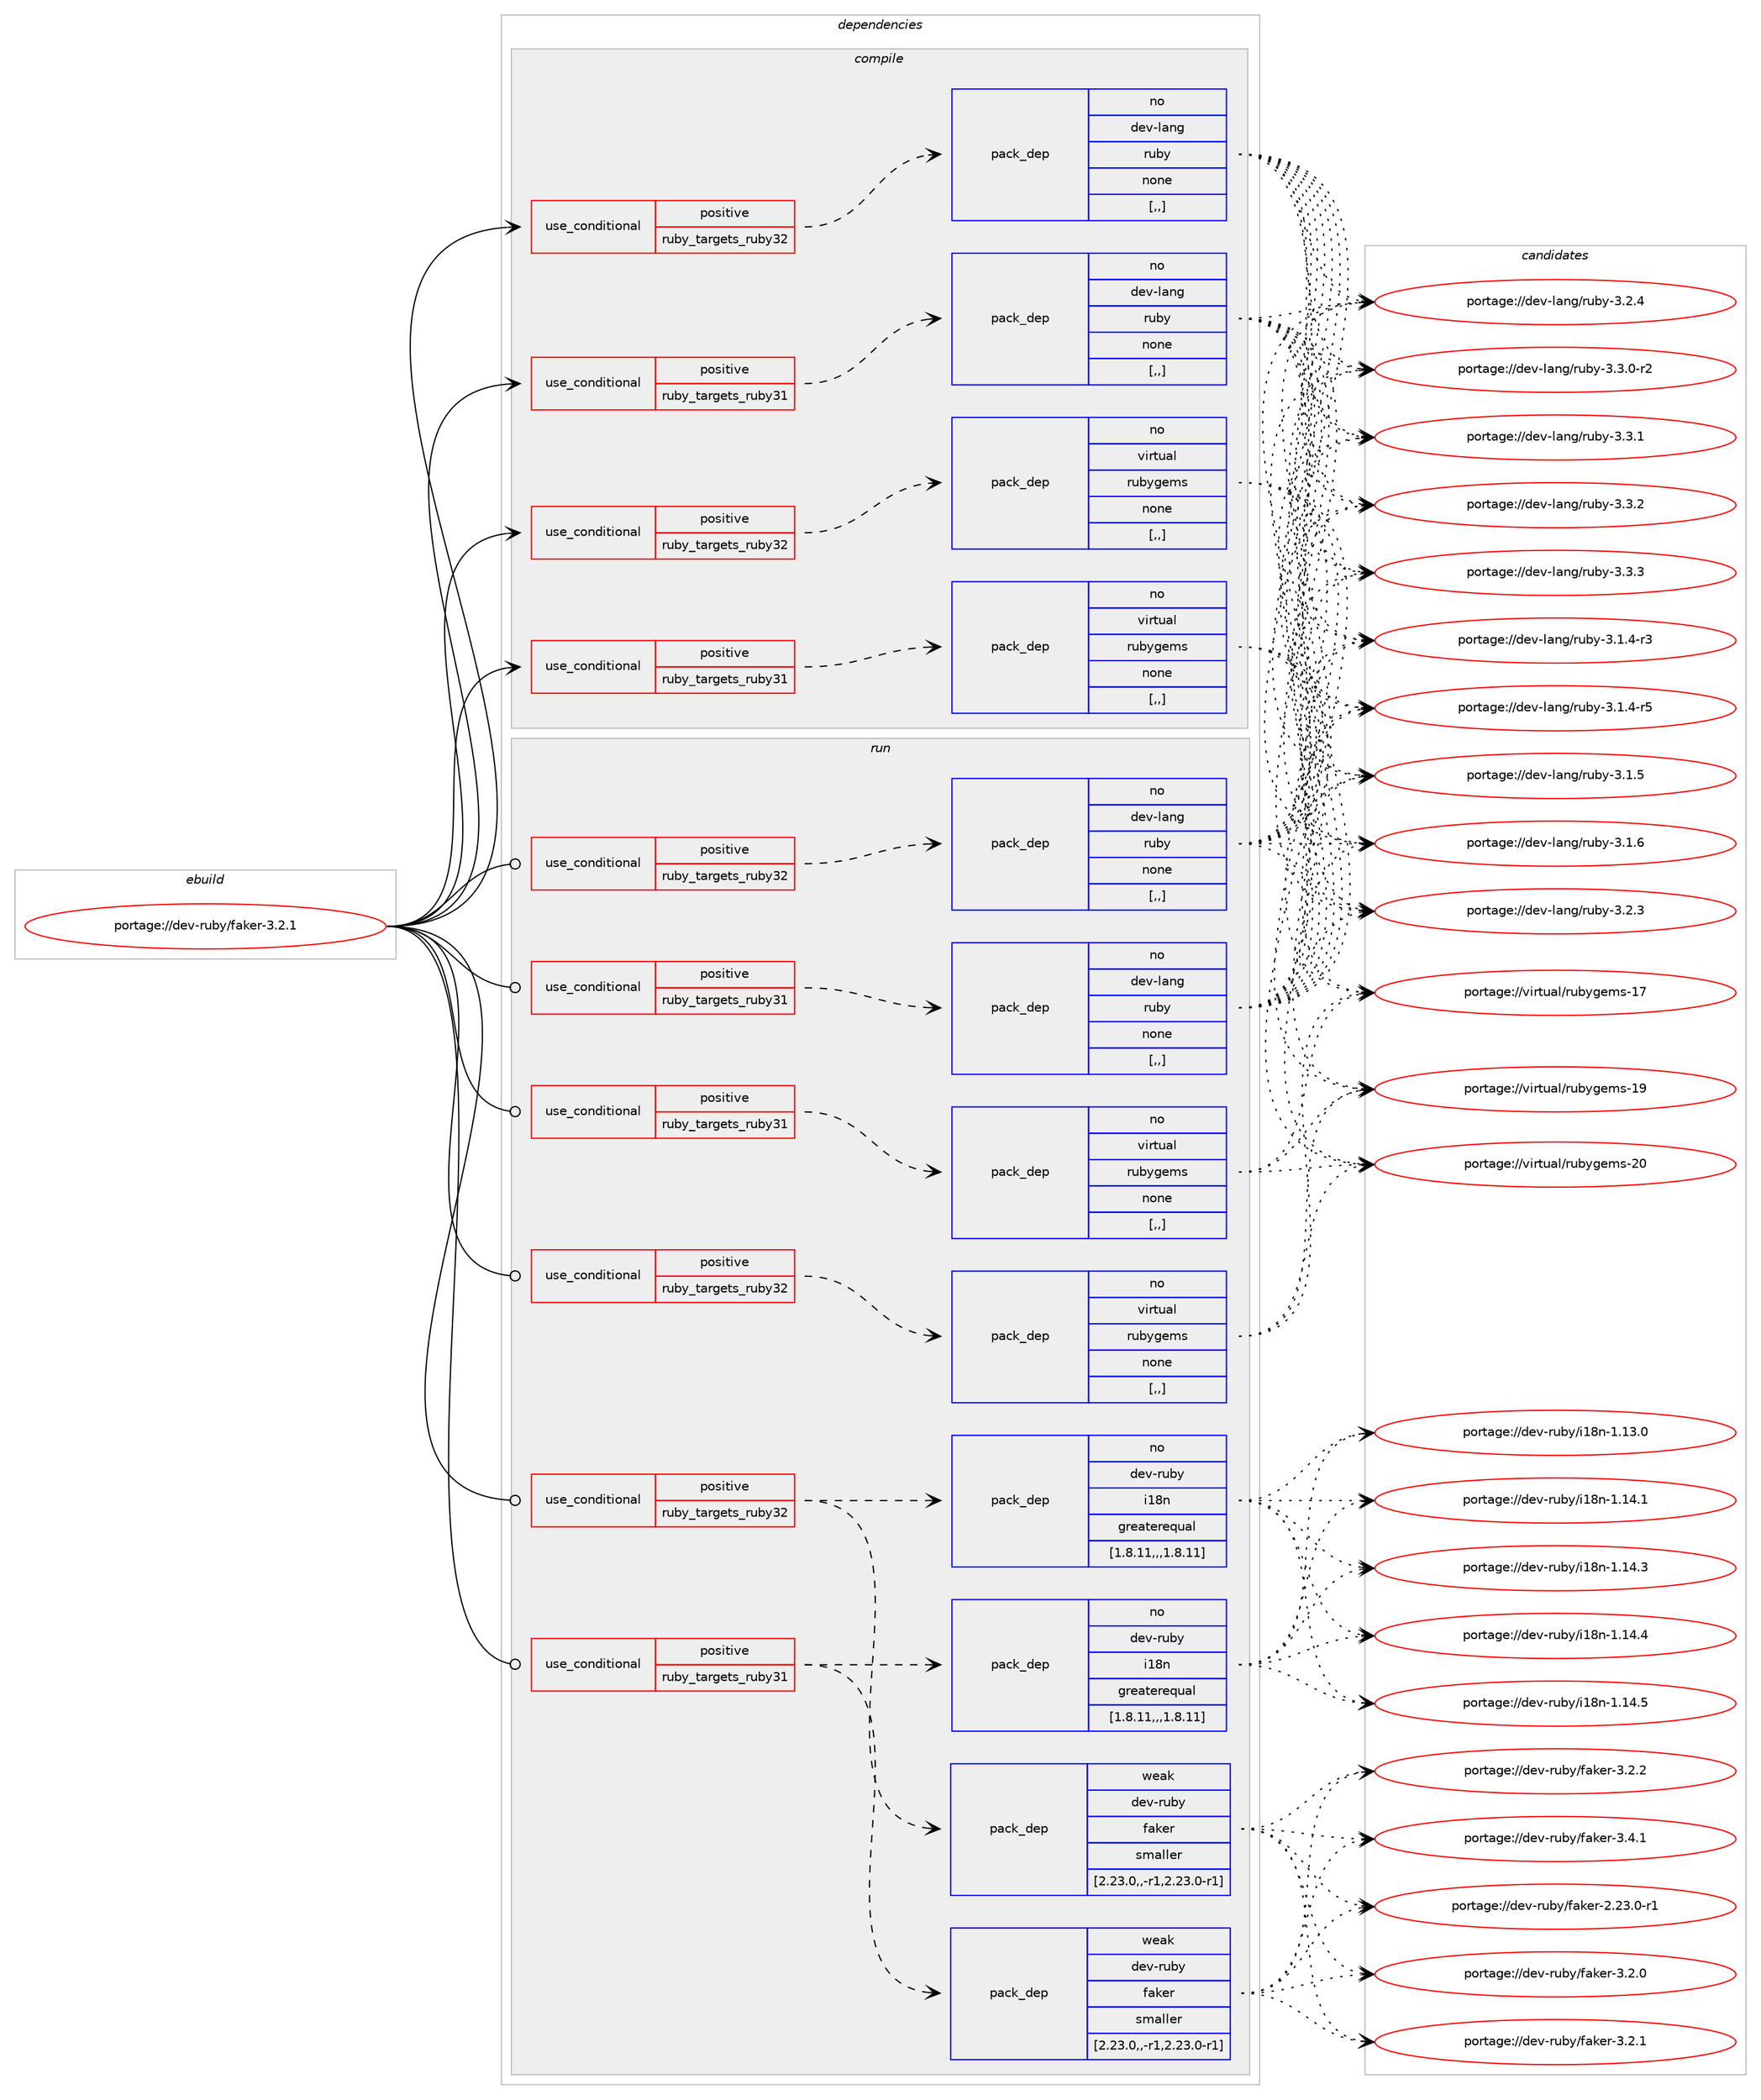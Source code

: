 digraph prolog {

# *************
# Graph options
# *************

newrank=true;
concentrate=true;
compound=true;
graph [rankdir=LR,fontname=Helvetica,fontsize=10,ranksep=1.5];#, ranksep=2.5, nodesep=0.2];
edge  [arrowhead=vee];
node  [fontname=Helvetica,fontsize=10];

# **********
# The ebuild
# **********

subgraph cluster_leftcol {
color=gray;
rank=same;
label=<<i>ebuild</i>>;
id [label="portage://dev-ruby/faker-3.2.1", color=red, width=4, href="../dev-ruby/faker-3.2.1.svg"];
}

# ****************
# The dependencies
# ****************

subgraph cluster_midcol {
color=gray;
label=<<i>dependencies</i>>;
subgraph cluster_compile {
fillcolor="#eeeeee";
style=filled;
label=<<i>compile</i>>;
subgraph cond46274 {
dependency179422 [label=<<TABLE BORDER="0" CELLBORDER="1" CELLSPACING="0" CELLPADDING="4"><TR><TD ROWSPAN="3" CELLPADDING="10">use_conditional</TD></TR><TR><TD>positive</TD></TR><TR><TD>ruby_targets_ruby31</TD></TR></TABLE>>, shape=none, color=red];
subgraph pack131865 {
dependency179423 [label=<<TABLE BORDER="0" CELLBORDER="1" CELLSPACING="0" CELLPADDING="4" WIDTH="220"><TR><TD ROWSPAN="6" CELLPADDING="30">pack_dep</TD></TR><TR><TD WIDTH="110">no</TD></TR><TR><TD>dev-lang</TD></TR><TR><TD>ruby</TD></TR><TR><TD>none</TD></TR><TR><TD>[,,]</TD></TR></TABLE>>, shape=none, color=blue];
}
dependency179422:e -> dependency179423:w [weight=20,style="dashed",arrowhead="vee"];
}
id:e -> dependency179422:w [weight=20,style="solid",arrowhead="vee"];
subgraph cond46275 {
dependency179424 [label=<<TABLE BORDER="0" CELLBORDER="1" CELLSPACING="0" CELLPADDING="4"><TR><TD ROWSPAN="3" CELLPADDING="10">use_conditional</TD></TR><TR><TD>positive</TD></TR><TR><TD>ruby_targets_ruby31</TD></TR></TABLE>>, shape=none, color=red];
subgraph pack131866 {
dependency179425 [label=<<TABLE BORDER="0" CELLBORDER="1" CELLSPACING="0" CELLPADDING="4" WIDTH="220"><TR><TD ROWSPAN="6" CELLPADDING="30">pack_dep</TD></TR><TR><TD WIDTH="110">no</TD></TR><TR><TD>virtual</TD></TR><TR><TD>rubygems</TD></TR><TR><TD>none</TD></TR><TR><TD>[,,]</TD></TR></TABLE>>, shape=none, color=blue];
}
dependency179424:e -> dependency179425:w [weight=20,style="dashed",arrowhead="vee"];
}
id:e -> dependency179424:w [weight=20,style="solid",arrowhead="vee"];
subgraph cond46276 {
dependency179426 [label=<<TABLE BORDER="0" CELLBORDER="1" CELLSPACING="0" CELLPADDING="4"><TR><TD ROWSPAN="3" CELLPADDING="10">use_conditional</TD></TR><TR><TD>positive</TD></TR><TR><TD>ruby_targets_ruby32</TD></TR></TABLE>>, shape=none, color=red];
subgraph pack131867 {
dependency179427 [label=<<TABLE BORDER="0" CELLBORDER="1" CELLSPACING="0" CELLPADDING="4" WIDTH="220"><TR><TD ROWSPAN="6" CELLPADDING="30">pack_dep</TD></TR><TR><TD WIDTH="110">no</TD></TR><TR><TD>dev-lang</TD></TR><TR><TD>ruby</TD></TR><TR><TD>none</TD></TR><TR><TD>[,,]</TD></TR></TABLE>>, shape=none, color=blue];
}
dependency179426:e -> dependency179427:w [weight=20,style="dashed",arrowhead="vee"];
}
id:e -> dependency179426:w [weight=20,style="solid",arrowhead="vee"];
subgraph cond46277 {
dependency179428 [label=<<TABLE BORDER="0" CELLBORDER="1" CELLSPACING="0" CELLPADDING="4"><TR><TD ROWSPAN="3" CELLPADDING="10">use_conditional</TD></TR><TR><TD>positive</TD></TR><TR><TD>ruby_targets_ruby32</TD></TR></TABLE>>, shape=none, color=red];
subgraph pack131868 {
dependency179429 [label=<<TABLE BORDER="0" CELLBORDER="1" CELLSPACING="0" CELLPADDING="4" WIDTH="220"><TR><TD ROWSPAN="6" CELLPADDING="30">pack_dep</TD></TR><TR><TD WIDTH="110">no</TD></TR><TR><TD>virtual</TD></TR><TR><TD>rubygems</TD></TR><TR><TD>none</TD></TR><TR><TD>[,,]</TD></TR></TABLE>>, shape=none, color=blue];
}
dependency179428:e -> dependency179429:w [weight=20,style="dashed",arrowhead="vee"];
}
id:e -> dependency179428:w [weight=20,style="solid",arrowhead="vee"];
}
subgraph cluster_compileandrun {
fillcolor="#eeeeee";
style=filled;
label=<<i>compile and run</i>>;
}
subgraph cluster_run {
fillcolor="#eeeeee";
style=filled;
label=<<i>run</i>>;
subgraph cond46278 {
dependency179430 [label=<<TABLE BORDER="0" CELLBORDER="1" CELLSPACING="0" CELLPADDING="4"><TR><TD ROWSPAN="3" CELLPADDING="10">use_conditional</TD></TR><TR><TD>positive</TD></TR><TR><TD>ruby_targets_ruby31</TD></TR></TABLE>>, shape=none, color=red];
subgraph pack131869 {
dependency179431 [label=<<TABLE BORDER="0" CELLBORDER="1" CELLSPACING="0" CELLPADDING="4" WIDTH="220"><TR><TD ROWSPAN="6" CELLPADDING="30">pack_dep</TD></TR><TR><TD WIDTH="110">no</TD></TR><TR><TD>dev-lang</TD></TR><TR><TD>ruby</TD></TR><TR><TD>none</TD></TR><TR><TD>[,,]</TD></TR></TABLE>>, shape=none, color=blue];
}
dependency179430:e -> dependency179431:w [weight=20,style="dashed",arrowhead="vee"];
}
id:e -> dependency179430:w [weight=20,style="solid",arrowhead="odot"];
subgraph cond46279 {
dependency179432 [label=<<TABLE BORDER="0" CELLBORDER="1" CELLSPACING="0" CELLPADDING="4"><TR><TD ROWSPAN="3" CELLPADDING="10">use_conditional</TD></TR><TR><TD>positive</TD></TR><TR><TD>ruby_targets_ruby31</TD></TR></TABLE>>, shape=none, color=red];
subgraph pack131870 {
dependency179433 [label=<<TABLE BORDER="0" CELLBORDER="1" CELLSPACING="0" CELLPADDING="4" WIDTH="220"><TR><TD ROWSPAN="6" CELLPADDING="30">pack_dep</TD></TR><TR><TD WIDTH="110">no</TD></TR><TR><TD>dev-ruby</TD></TR><TR><TD>i18n</TD></TR><TR><TD>greaterequal</TD></TR><TR><TD>[1.8.11,,,1.8.11]</TD></TR></TABLE>>, shape=none, color=blue];
}
dependency179432:e -> dependency179433:w [weight=20,style="dashed",arrowhead="vee"];
subgraph pack131871 {
dependency179434 [label=<<TABLE BORDER="0" CELLBORDER="1" CELLSPACING="0" CELLPADDING="4" WIDTH="220"><TR><TD ROWSPAN="6" CELLPADDING="30">pack_dep</TD></TR><TR><TD WIDTH="110">weak</TD></TR><TR><TD>dev-ruby</TD></TR><TR><TD>faker</TD></TR><TR><TD>smaller</TD></TR><TR><TD>[2.23.0,,-r1,2.23.0-r1]</TD></TR></TABLE>>, shape=none, color=blue];
}
dependency179432:e -> dependency179434:w [weight=20,style="dashed",arrowhead="vee"];
}
id:e -> dependency179432:w [weight=20,style="solid",arrowhead="odot"];
subgraph cond46280 {
dependency179435 [label=<<TABLE BORDER="0" CELLBORDER="1" CELLSPACING="0" CELLPADDING="4"><TR><TD ROWSPAN="3" CELLPADDING="10">use_conditional</TD></TR><TR><TD>positive</TD></TR><TR><TD>ruby_targets_ruby31</TD></TR></TABLE>>, shape=none, color=red];
subgraph pack131872 {
dependency179436 [label=<<TABLE BORDER="0" CELLBORDER="1" CELLSPACING="0" CELLPADDING="4" WIDTH="220"><TR><TD ROWSPAN="6" CELLPADDING="30">pack_dep</TD></TR><TR><TD WIDTH="110">no</TD></TR><TR><TD>virtual</TD></TR><TR><TD>rubygems</TD></TR><TR><TD>none</TD></TR><TR><TD>[,,]</TD></TR></TABLE>>, shape=none, color=blue];
}
dependency179435:e -> dependency179436:w [weight=20,style="dashed",arrowhead="vee"];
}
id:e -> dependency179435:w [weight=20,style="solid",arrowhead="odot"];
subgraph cond46281 {
dependency179437 [label=<<TABLE BORDER="0" CELLBORDER="1" CELLSPACING="0" CELLPADDING="4"><TR><TD ROWSPAN="3" CELLPADDING="10">use_conditional</TD></TR><TR><TD>positive</TD></TR><TR><TD>ruby_targets_ruby32</TD></TR></TABLE>>, shape=none, color=red];
subgraph pack131873 {
dependency179438 [label=<<TABLE BORDER="0" CELLBORDER="1" CELLSPACING="0" CELLPADDING="4" WIDTH="220"><TR><TD ROWSPAN="6" CELLPADDING="30">pack_dep</TD></TR><TR><TD WIDTH="110">no</TD></TR><TR><TD>dev-lang</TD></TR><TR><TD>ruby</TD></TR><TR><TD>none</TD></TR><TR><TD>[,,]</TD></TR></TABLE>>, shape=none, color=blue];
}
dependency179437:e -> dependency179438:w [weight=20,style="dashed",arrowhead="vee"];
}
id:e -> dependency179437:w [weight=20,style="solid",arrowhead="odot"];
subgraph cond46282 {
dependency179439 [label=<<TABLE BORDER="0" CELLBORDER="1" CELLSPACING="0" CELLPADDING="4"><TR><TD ROWSPAN="3" CELLPADDING="10">use_conditional</TD></TR><TR><TD>positive</TD></TR><TR><TD>ruby_targets_ruby32</TD></TR></TABLE>>, shape=none, color=red];
subgraph pack131874 {
dependency179440 [label=<<TABLE BORDER="0" CELLBORDER="1" CELLSPACING="0" CELLPADDING="4" WIDTH="220"><TR><TD ROWSPAN="6" CELLPADDING="30">pack_dep</TD></TR><TR><TD WIDTH="110">no</TD></TR><TR><TD>dev-ruby</TD></TR><TR><TD>i18n</TD></TR><TR><TD>greaterequal</TD></TR><TR><TD>[1.8.11,,,1.8.11]</TD></TR></TABLE>>, shape=none, color=blue];
}
dependency179439:e -> dependency179440:w [weight=20,style="dashed",arrowhead="vee"];
subgraph pack131875 {
dependency179441 [label=<<TABLE BORDER="0" CELLBORDER="1" CELLSPACING="0" CELLPADDING="4" WIDTH="220"><TR><TD ROWSPAN="6" CELLPADDING="30">pack_dep</TD></TR><TR><TD WIDTH="110">weak</TD></TR><TR><TD>dev-ruby</TD></TR><TR><TD>faker</TD></TR><TR><TD>smaller</TD></TR><TR><TD>[2.23.0,,-r1,2.23.0-r1]</TD></TR></TABLE>>, shape=none, color=blue];
}
dependency179439:e -> dependency179441:w [weight=20,style="dashed",arrowhead="vee"];
}
id:e -> dependency179439:w [weight=20,style="solid",arrowhead="odot"];
subgraph cond46283 {
dependency179442 [label=<<TABLE BORDER="0" CELLBORDER="1" CELLSPACING="0" CELLPADDING="4"><TR><TD ROWSPAN="3" CELLPADDING="10">use_conditional</TD></TR><TR><TD>positive</TD></TR><TR><TD>ruby_targets_ruby32</TD></TR></TABLE>>, shape=none, color=red];
subgraph pack131876 {
dependency179443 [label=<<TABLE BORDER="0" CELLBORDER="1" CELLSPACING="0" CELLPADDING="4" WIDTH="220"><TR><TD ROWSPAN="6" CELLPADDING="30">pack_dep</TD></TR><TR><TD WIDTH="110">no</TD></TR><TR><TD>virtual</TD></TR><TR><TD>rubygems</TD></TR><TR><TD>none</TD></TR><TR><TD>[,,]</TD></TR></TABLE>>, shape=none, color=blue];
}
dependency179442:e -> dependency179443:w [weight=20,style="dashed",arrowhead="vee"];
}
id:e -> dependency179442:w [weight=20,style="solid",arrowhead="odot"];
}
}

# **************
# The candidates
# **************

subgraph cluster_choices {
rank=same;
color=gray;
label=<<i>candidates</i>>;

subgraph choice131865 {
color=black;
nodesep=1;
choice100101118451089711010347114117981214551464946524511451 [label="portage://dev-lang/ruby-3.1.4-r3", color=red, width=4,href="../dev-lang/ruby-3.1.4-r3.svg"];
choice100101118451089711010347114117981214551464946524511453 [label="portage://dev-lang/ruby-3.1.4-r5", color=red, width=4,href="../dev-lang/ruby-3.1.4-r5.svg"];
choice10010111845108971101034711411798121455146494653 [label="portage://dev-lang/ruby-3.1.5", color=red, width=4,href="../dev-lang/ruby-3.1.5.svg"];
choice10010111845108971101034711411798121455146494654 [label="portage://dev-lang/ruby-3.1.6", color=red, width=4,href="../dev-lang/ruby-3.1.6.svg"];
choice10010111845108971101034711411798121455146504651 [label="portage://dev-lang/ruby-3.2.3", color=red, width=4,href="../dev-lang/ruby-3.2.3.svg"];
choice10010111845108971101034711411798121455146504652 [label="portage://dev-lang/ruby-3.2.4", color=red, width=4,href="../dev-lang/ruby-3.2.4.svg"];
choice100101118451089711010347114117981214551465146484511450 [label="portage://dev-lang/ruby-3.3.0-r2", color=red, width=4,href="../dev-lang/ruby-3.3.0-r2.svg"];
choice10010111845108971101034711411798121455146514649 [label="portage://dev-lang/ruby-3.3.1", color=red, width=4,href="../dev-lang/ruby-3.3.1.svg"];
choice10010111845108971101034711411798121455146514650 [label="portage://dev-lang/ruby-3.3.2", color=red, width=4,href="../dev-lang/ruby-3.3.2.svg"];
choice10010111845108971101034711411798121455146514651 [label="portage://dev-lang/ruby-3.3.3", color=red, width=4,href="../dev-lang/ruby-3.3.3.svg"];
dependency179423:e -> choice100101118451089711010347114117981214551464946524511451:w [style=dotted,weight="100"];
dependency179423:e -> choice100101118451089711010347114117981214551464946524511453:w [style=dotted,weight="100"];
dependency179423:e -> choice10010111845108971101034711411798121455146494653:w [style=dotted,weight="100"];
dependency179423:e -> choice10010111845108971101034711411798121455146494654:w [style=dotted,weight="100"];
dependency179423:e -> choice10010111845108971101034711411798121455146504651:w [style=dotted,weight="100"];
dependency179423:e -> choice10010111845108971101034711411798121455146504652:w [style=dotted,weight="100"];
dependency179423:e -> choice100101118451089711010347114117981214551465146484511450:w [style=dotted,weight="100"];
dependency179423:e -> choice10010111845108971101034711411798121455146514649:w [style=dotted,weight="100"];
dependency179423:e -> choice10010111845108971101034711411798121455146514650:w [style=dotted,weight="100"];
dependency179423:e -> choice10010111845108971101034711411798121455146514651:w [style=dotted,weight="100"];
}
subgraph choice131866 {
color=black;
nodesep=1;
choice118105114116117971084711411798121103101109115454955 [label="portage://virtual/rubygems-17", color=red, width=4,href="../virtual/rubygems-17.svg"];
choice118105114116117971084711411798121103101109115454957 [label="portage://virtual/rubygems-19", color=red, width=4,href="../virtual/rubygems-19.svg"];
choice118105114116117971084711411798121103101109115455048 [label="portage://virtual/rubygems-20", color=red, width=4,href="../virtual/rubygems-20.svg"];
dependency179425:e -> choice118105114116117971084711411798121103101109115454955:w [style=dotted,weight="100"];
dependency179425:e -> choice118105114116117971084711411798121103101109115454957:w [style=dotted,weight="100"];
dependency179425:e -> choice118105114116117971084711411798121103101109115455048:w [style=dotted,weight="100"];
}
subgraph choice131867 {
color=black;
nodesep=1;
choice100101118451089711010347114117981214551464946524511451 [label="portage://dev-lang/ruby-3.1.4-r3", color=red, width=4,href="../dev-lang/ruby-3.1.4-r3.svg"];
choice100101118451089711010347114117981214551464946524511453 [label="portage://dev-lang/ruby-3.1.4-r5", color=red, width=4,href="../dev-lang/ruby-3.1.4-r5.svg"];
choice10010111845108971101034711411798121455146494653 [label="portage://dev-lang/ruby-3.1.5", color=red, width=4,href="../dev-lang/ruby-3.1.5.svg"];
choice10010111845108971101034711411798121455146494654 [label="portage://dev-lang/ruby-3.1.6", color=red, width=4,href="../dev-lang/ruby-3.1.6.svg"];
choice10010111845108971101034711411798121455146504651 [label="portage://dev-lang/ruby-3.2.3", color=red, width=4,href="../dev-lang/ruby-3.2.3.svg"];
choice10010111845108971101034711411798121455146504652 [label="portage://dev-lang/ruby-3.2.4", color=red, width=4,href="../dev-lang/ruby-3.2.4.svg"];
choice100101118451089711010347114117981214551465146484511450 [label="portage://dev-lang/ruby-3.3.0-r2", color=red, width=4,href="../dev-lang/ruby-3.3.0-r2.svg"];
choice10010111845108971101034711411798121455146514649 [label="portage://dev-lang/ruby-3.3.1", color=red, width=4,href="../dev-lang/ruby-3.3.1.svg"];
choice10010111845108971101034711411798121455146514650 [label="portage://dev-lang/ruby-3.3.2", color=red, width=4,href="../dev-lang/ruby-3.3.2.svg"];
choice10010111845108971101034711411798121455146514651 [label="portage://dev-lang/ruby-3.3.3", color=red, width=4,href="../dev-lang/ruby-3.3.3.svg"];
dependency179427:e -> choice100101118451089711010347114117981214551464946524511451:w [style=dotted,weight="100"];
dependency179427:e -> choice100101118451089711010347114117981214551464946524511453:w [style=dotted,weight="100"];
dependency179427:e -> choice10010111845108971101034711411798121455146494653:w [style=dotted,weight="100"];
dependency179427:e -> choice10010111845108971101034711411798121455146494654:w [style=dotted,weight="100"];
dependency179427:e -> choice10010111845108971101034711411798121455146504651:w [style=dotted,weight="100"];
dependency179427:e -> choice10010111845108971101034711411798121455146504652:w [style=dotted,weight="100"];
dependency179427:e -> choice100101118451089711010347114117981214551465146484511450:w [style=dotted,weight="100"];
dependency179427:e -> choice10010111845108971101034711411798121455146514649:w [style=dotted,weight="100"];
dependency179427:e -> choice10010111845108971101034711411798121455146514650:w [style=dotted,weight="100"];
dependency179427:e -> choice10010111845108971101034711411798121455146514651:w [style=dotted,weight="100"];
}
subgraph choice131868 {
color=black;
nodesep=1;
choice118105114116117971084711411798121103101109115454955 [label="portage://virtual/rubygems-17", color=red, width=4,href="../virtual/rubygems-17.svg"];
choice118105114116117971084711411798121103101109115454957 [label="portage://virtual/rubygems-19", color=red, width=4,href="../virtual/rubygems-19.svg"];
choice118105114116117971084711411798121103101109115455048 [label="portage://virtual/rubygems-20", color=red, width=4,href="../virtual/rubygems-20.svg"];
dependency179429:e -> choice118105114116117971084711411798121103101109115454955:w [style=dotted,weight="100"];
dependency179429:e -> choice118105114116117971084711411798121103101109115454957:w [style=dotted,weight="100"];
dependency179429:e -> choice118105114116117971084711411798121103101109115455048:w [style=dotted,weight="100"];
}
subgraph choice131869 {
color=black;
nodesep=1;
choice100101118451089711010347114117981214551464946524511451 [label="portage://dev-lang/ruby-3.1.4-r3", color=red, width=4,href="../dev-lang/ruby-3.1.4-r3.svg"];
choice100101118451089711010347114117981214551464946524511453 [label="portage://dev-lang/ruby-3.1.4-r5", color=red, width=4,href="../dev-lang/ruby-3.1.4-r5.svg"];
choice10010111845108971101034711411798121455146494653 [label="portage://dev-lang/ruby-3.1.5", color=red, width=4,href="../dev-lang/ruby-3.1.5.svg"];
choice10010111845108971101034711411798121455146494654 [label="portage://dev-lang/ruby-3.1.6", color=red, width=4,href="../dev-lang/ruby-3.1.6.svg"];
choice10010111845108971101034711411798121455146504651 [label="portage://dev-lang/ruby-3.2.3", color=red, width=4,href="../dev-lang/ruby-3.2.3.svg"];
choice10010111845108971101034711411798121455146504652 [label="portage://dev-lang/ruby-3.2.4", color=red, width=4,href="../dev-lang/ruby-3.2.4.svg"];
choice100101118451089711010347114117981214551465146484511450 [label="portage://dev-lang/ruby-3.3.0-r2", color=red, width=4,href="../dev-lang/ruby-3.3.0-r2.svg"];
choice10010111845108971101034711411798121455146514649 [label="portage://dev-lang/ruby-3.3.1", color=red, width=4,href="../dev-lang/ruby-3.3.1.svg"];
choice10010111845108971101034711411798121455146514650 [label="portage://dev-lang/ruby-3.3.2", color=red, width=4,href="../dev-lang/ruby-3.3.2.svg"];
choice10010111845108971101034711411798121455146514651 [label="portage://dev-lang/ruby-3.3.3", color=red, width=4,href="../dev-lang/ruby-3.3.3.svg"];
dependency179431:e -> choice100101118451089711010347114117981214551464946524511451:w [style=dotted,weight="100"];
dependency179431:e -> choice100101118451089711010347114117981214551464946524511453:w [style=dotted,weight="100"];
dependency179431:e -> choice10010111845108971101034711411798121455146494653:w [style=dotted,weight="100"];
dependency179431:e -> choice10010111845108971101034711411798121455146494654:w [style=dotted,weight="100"];
dependency179431:e -> choice10010111845108971101034711411798121455146504651:w [style=dotted,weight="100"];
dependency179431:e -> choice10010111845108971101034711411798121455146504652:w [style=dotted,weight="100"];
dependency179431:e -> choice100101118451089711010347114117981214551465146484511450:w [style=dotted,weight="100"];
dependency179431:e -> choice10010111845108971101034711411798121455146514649:w [style=dotted,weight="100"];
dependency179431:e -> choice10010111845108971101034711411798121455146514650:w [style=dotted,weight="100"];
dependency179431:e -> choice10010111845108971101034711411798121455146514651:w [style=dotted,weight="100"];
}
subgraph choice131870 {
color=black;
nodesep=1;
choice100101118451141179812147105495611045494649514648 [label="portage://dev-ruby/i18n-1.13.0", color=red, width=4,href="../dev-ruby/i18n-1.13.0.svg"];
choice100101118451141179812147105495611045494649524649 [label="portage://dev-ruby/i18n-1.14.1", color=red, width=4,href="../dev-ruby/i18n-1.14.1.svg"];
choice100101118451141179812147105495611045494649524651 [label="portage://dev-ruby/i18n-1.14.3", color=red, width=4,href="../dev-ruby/i18n-1.14.3.svg"];
choice100101118451141179812147105495611045494649524652 [label="portage://dev-ruby/i18n-1.14.4", color=red, width=4,href="../dev-ruby/i18n-1.14.4.svg"];
choice100101118451141179812147105495611045494649524653 [label="portage://dev-ruby/i18n-1.14.5", color=red, width=4,href="../dev-ruby/i18n-1.14.5.svg"];
dependency179433:e -> choice100101118451141179812147105495611045494649514648:w [style=dotted,weight="100"];
dependency179433:e -> choice100101118451141179812147105495611045494649524649:w [style=dotted,weight="100"];
dependency179433:e -> choice100101118451141179812147105495611045494649524651:w [style=dotted,weight="100"];
dependency179433:e -> choice100101118451141179812147105495611045494649524652:w [style=dotted,weight="100"];
dependency179433:e -> choice100101118451141179812147105495611045494649524653:w [style=dotted,weight="100"];
}
subgraph choice131871 {
color=black;
nodesep=1;
choice10010111845114117981214710297107101114455046505146484511449 [label="portage://dev-ruby/faker-2.23.0-r1", color=red, width=4,href="../dev-ruby/faker-2.23.0-r1.svg"];
choice10010111845114117981214710297107101114455146504648 [label="portage://dev-ruby/faker-3.2.0", color=red, width=4,href="../dev-ruby/faker-3.2.0.svg"];
choice10010111845114117981214710297107101114455146504649 [label="portage://dev-ruby/faker-3.2.1", color=red, width=4,href="../dev-ruby/faker-3.2.1.svg"];
choice10010111845114117981214710297107101114455146504650 [label="portage://dev-ruby/faker-3.2.2", color=red, width=4,href="../dev-ruby/faker-3.2.2.svg"];
choice10010111845114117981214710297107101114455146524649 [label="portage://dev-ruby/faker-3.4.1", color=red, width=4,href="../dev-ruby/faker-3.4.1.svg"];
dependency179434:e -> choice10010111845114117981214710297107101114455046505146484511449:w [style=dotted,weight="100"];
dependency179434:e -> choice10010111845114117981214710297107101114455146504648:w [style=dotted,weight="100"];
dependency179434:e -> choice10010111845114117981214710297107101114455146504649:w [style=dotted,weight="100"];
dependency179434:e -> choice10010111845114117981214710297107101114455146504650:w [style=dotted,weight="100"];
dependency179434:e -> choice10010111845114117981214710297107101114455146524649:w [style=dotted,weight="100"];
}
subgraph choice131872 {
color=black;
nodesep=1;
choice118105114116117971084711411798121103101109115454955 [label="portage://virtual/rubygems-17", color=red, width=4,href="../virtual/rubygems-17.svg"];
choice118105114116117971084711411798121103101109115454957 [label="portage://virtual/rubygems-19", color=red, width=4,href="../virtual/rubygems-19.svg"];
choice118105114116117971084711411798121103101109115455048 [label="portage://virtual/rubygems-20", color=red, width=4,href="../virtual/rubygems-20.svg"];
dependency179436:e -> choice118105114116117971084711411798121103101109115454955:w [style=dotted,weight="100"];
dependency179436:e -> choice118105114116117971084711411798121103101109115454957:w [style=dotted,weight="100"];
dependency179436:e -> choice118105114116117971084711411798121103101109115455048:w [style=dotted,weight="100"];
}
subgraph choice131873 {
color=black;
nodesep=1;
choice100101118451089711010347114117981214551464946524511451 [label="portage://dev-lang/ruby-3.1.4-r3", color=red, width=4,href="../dev-lang/ruby-3.1.4-r3.svg"];
choice100101118451089711010347114117981214551464946524511453 [label="portage://dev-lang/ruby-3.1.4-r5", color=red, width=4,href="../dev-lang/ruby-3.1.4-r5.svg"];
choice10010111845108971101034711411798121455146494653 [label="portage://dev-lang/ruby-3.1.5", color=red, width=4,href="../dev-lang/ruby-3.1.5.svg"];
choice10010111845108971101034711411798121455146494654 [label="portage://dev-lang/ruby-3.1.6", color=red, width=4,href="../dev-lang/ruby-3.1.6.svg"];
choice10010111845108971101034711411798121455146504651 [label="portage://dev-lang/ruby-3.2.3", color=red, width=4,href="../dev-lang/ruby-3.2.3.svg"];
choice10010111845108971101034711411798121455146504652 [label="portage://dev-lang/ruby-3.2.4", color=red, width=4,href="../dev-lang/ruby-3.2.4.svg"];
choice100101118451089711010347114117981214551465146484511450 [label="portage://dev-lang/ruby-3.3.0-r2", color=red, width=4,href="../dev-lang/ruby-3.3.0-r2.svg"];
choice10010111845108971101034711411798121455146514649 [label="portage://dev-lang/ruby-3.3.1", color=red, width=4,href="../dev-lang/ruby-3.3.1.svg"];
choice10010111845108971101034711411798121455146514650 [label="portage://dev-lang/ruby-3.3.2", color=red, width=4,href="../dev-lang/ruby-3.3.2.svg"];
choice10010111845108971101034711411798121455146514651 [label="portage://dev-lang/ruby-3.3.3", color=red, width=4,href="../dev-lang/ruby-3.3.3.svg"];
dependency179438:e -> choice100101118451089711010347114117981214551464946524511451:w [style=dotted,weight="100"];
dependency179438:e -> choice100101118451089711010347114117981214551464946524511453:w [style=dotted,weight="100"];
dependency179438:e -> choice10010111845108971101034711411798121455146494653:w [style=dotted,weight="100"];
dependency179438:e -> choice10010111845108971101034711411798121455146494654:w [style=dotted,weight="100"];
dependency179438:e -> choice10010111845108971101034711411798121455146504651:w [style=dotted,weight="100"];
dependency179438:e -> choice10010111845108971101034711411798121455146504652:w [style=dotted,weight="100"];
dependency179438:e -> choice100101118451089711010347114117981214551465146484511450:w [style=dotted,weight="100"];
dependency179438:e -> choice10010111845108971101034711411798121455146514649:w [style=dotted,weight="100"];
dependency179438:e -> choice10010111845108971101034711411798121455146514650:w [style=dotted,weight="100"];
dependency179438:e -> choice10010111845108971101034711411798121455146514651:w [style=dotted,weight="100"];
}
subgraph choice131874 {
color=black;
nodesep=1;
choice100101118451141179812147105495611045494649514648 [label="portage://dev-ruby/i18n-1.13.0", color=red, width=4,href="../dev-ruby/i18n-1.13.0.svg"];
choice100101118451141179812147105495611045494649524649 [label="portage://dev-ruby/i18n-1.14.1", color=red, width=4,href="../dev-ruby/i18n-1.14.1.svg"];
choice100101118451141179812147105495611045494649524651 [label="portage://dev-ruby/i18n-1.14.3", color=red, width=4,href="../dev-ruby/i18n-1.14.3.svg"];
choice100101118451141179812147105495611045494649524652 [label="portage://dev-ruby/i18n-1.14.4", color=red, width=4,href="../dev-ruby/i18n-1.14.4.svg"];
choice100101118451141179812147105495611045494649524653 [label="portage://dev-ruby/i18n-1.14.5", color=red, width=4,href="../dev-ruby/i18n-1.14.5.svg"];
dependency179440:e -> choice100101118451141179812147105495611045494649514648:w [style=dotted,weight="100"];
dependency179440:e -> choice100101118451141179812147105495611045494649524649:w [style=dotted,weight="100"];
dependency179440:e -> choice100101118451141179812147105495611045494649524651:w [style=dotted,weight="100"];
dependency179440:e -> choice100101118451141179812147105495611045494649524652:w [style=dotted,weight="100"];
dependency179440:e -> choice100101118451141179812147105495611045494649524653:w [style=dotted,weight="100"];
}
subgraph choice131875 {
color=black;
nodesep=1;
choice10010111845114117981214710297107101114455046505146484511449 [label="portage://dev-ruby/faker-2.23.0-r1", color=red, width=4,href="../dev-ruby/faker-2.23.0-r1.svg"];
choice10010111845114117981214710297107101114455146504648 [label="portage://dev-ruby/faker-3.2.0", color=red, width=4,href="../dev-ruby/faker-3.2.0.svg"];
choice10010111845114117981214710297107101114455146504649 [label="portage://dev-ruby/faker-3.2.1", color=red, width=4,href="../dev-ruby/faker-3.2.1.svg"];
choice10010111845114117981214710297107101114455146504650 [label="portage://dev-ruby/faker-3.2.2", color=red, width=4,href="../dev-ruby/faker-3.2.2.svg"];
choice10010111845114117981214710297107101114455146524649 [label="portage://dev-ruby/faker-3.4.1", color=red, width=4,href="../dev-ruby/faker-3.4.1.svg"];
dependency179441:e -> choice10010111845114117981214710297107101114455046505146484511449:w [style=dotted,weight="100"];
dependency179441:e -> choice10010111845114117981214710297107101114455146504648:w [style=dotted,weight="100"];
dependency179441:e -> choice10010111845114117981214710297107101114455146504649:w [style=dotted,weight="100"];
dependency179441:e -> choice10010111845114117981214710297107101114455146504650:w [style=dotted,weight="100"];
dependency179441:e -> choice10010111845114117981214710297107101114455146524649:w [style=dotted,weight="100"];
}
subgraph choice131876 {
color=black;
nodesep=1;
choice118105114116117971084711411798121103101109115454955 [label="portage://virtual/rubygems-17", color=red, width=4,href="../virtual/rubygems-17.svg"];
choice118105114116117971084711411798121103101109115454957 [label="portage://virtual/rubygems-19", color=red, width=4,href="../virtual/rubygems-19.svg"];
choice118105114116117971084711411798121103101109115455048 [label="portage://virtual/rubygems-20", color=red, width=4,href="../virtual/rubygems-20.svg"];
dependency179443:e -> choice118105114116117971084711411798121103101109115454955:w [style=dotted,weight="100"];
dependency179443:e -> choice118105114116117971084711411798121103101109115454957:w [style=dotted,weight="100"];
dependency179443:e -> choice118105114116117971084711411798121103101109115455048:w [style=dotted,weight="100"];
}
}

}
